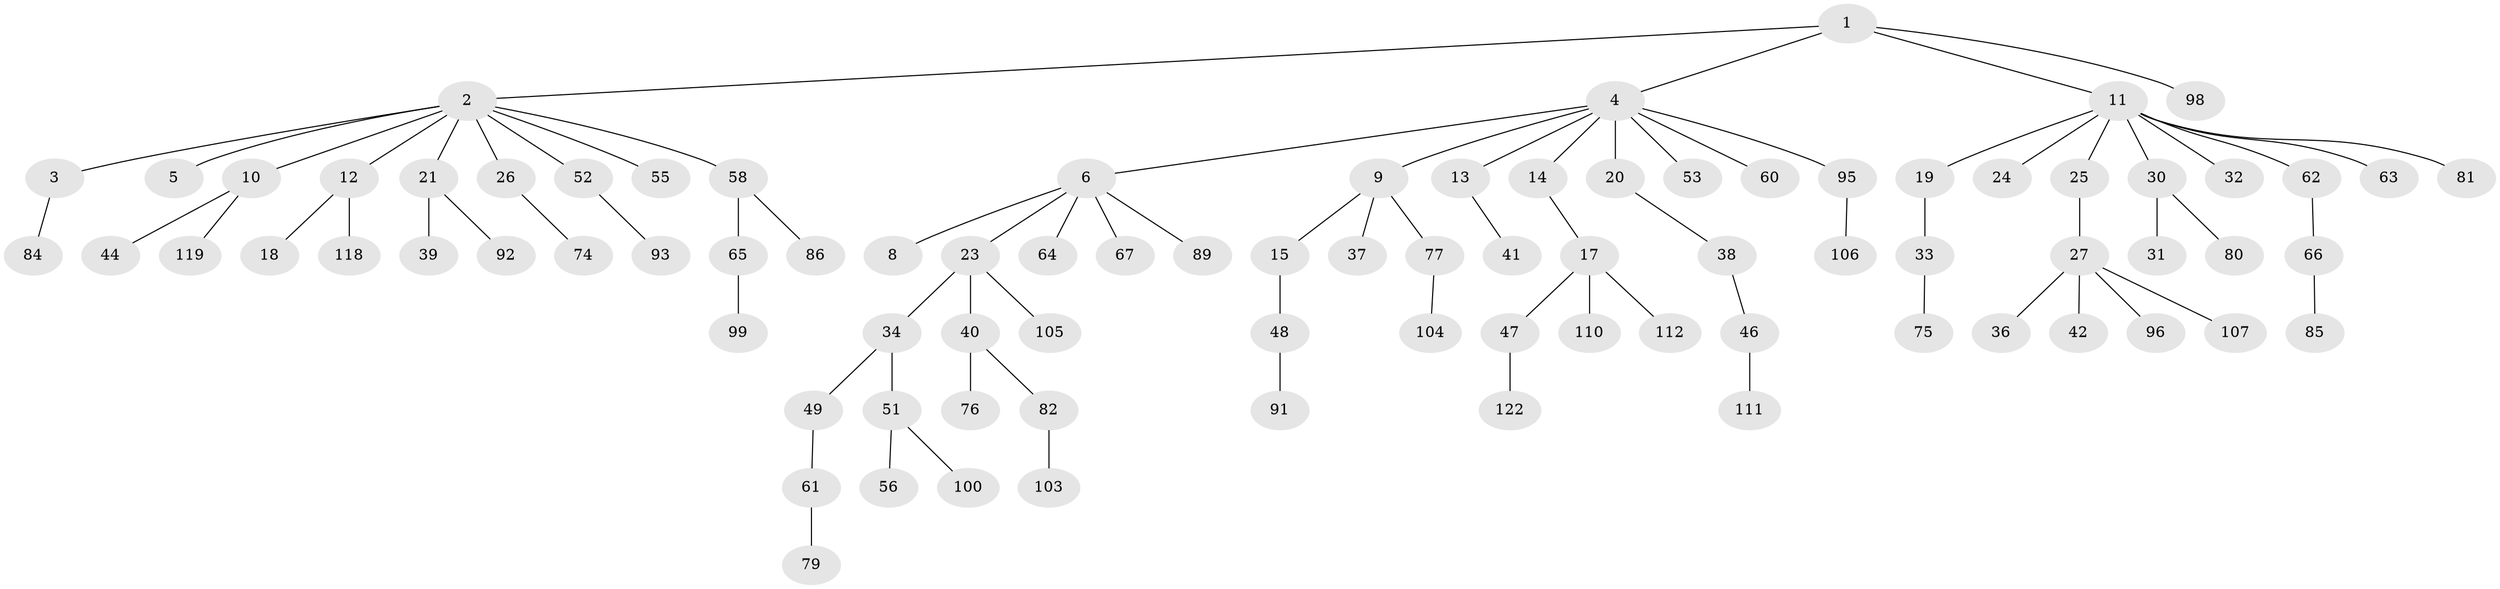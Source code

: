 // Generated by graph-tools (version 1.1) at 2025/52/02/27/25 19:52:13]
// undirected, 86 vertices, 85 edges
graph export_dot {
graph [start="1"]
  node [color=gray90,style=filled];
  1 [super="+59"];
  2 [super="+7"];
  3;
  4 [super="+29"];
  5 [super="+57"];
  6 [super="+120"];
  8;
  9 [super="+45"];
  10 [super="+35"];
  11 [super="+16"];
  12;
  13;
  14 [super="+116"];
  15 [super="+114"];
  17 [super="+43"];
  18 [super="+90"];
  19;
  20 [super="+101"];
  21 [super="+22"];
  23;
  24;
  25 [super="+70"];
  26;
  27 [super="+28"];
  30 [super="+78"];
  31;
  32 [super="+113"];
  33 [super="+88"];
  34 [super="+71"];
  36 [super="+50"];
  37;
  38 [super="+123"];
  39 [super="+73"];
  40 [super="+68"];
  41;
  42;
  44;
  46 [super="+72"];
  47;
  48;
  49;
  51 [super="+102"];
  52 [super="+54"];
  53;
  55 [super="+94"];
  56 [super="+83"];
  58;
  60 [super="+117"];
  61 [super="+69"];
  62;
  63;
  64;
  65 [super="+121"];
  66 [super="+97"];
  67;
  74;
  75;
  76;
  77;
  79;
  80 [super="+87"];
  81;
  82;
  84;
  85 [super="+108"];
  86;
  89;
  91;
  92;
  93 [super="+109"];
  95 [super="+115"];
  96;
  98;
  99;
  100;
  103;
  104;
  105;
  106;
  107;
  110;
  111;
  112;
  118;
  119;
  122;
  1 -- 2;
  1 -- 4;
  1 -- 11;
  1 -- 98;
  2 -- 3;
  2 -- 5;
  2 -- 10;
  2 -- 12;
  2 -- 21;
  2 -- 52;
  2 -- 58;
  2 -- 55;
  2 -- 26;
  3 -- 84;
  4 -- 6;
  4 -- 9;
  4 -- 13;
  4 -- 14;
  4 -- 20;
  4 -- 53;
  4 -- 95;
  4 -- 60;
  6 -- 8;
  6 -- 23;
  6 -- 64;
  6 -- 67;
  6 -- 89;
  9 -- 15;
  9 -- 37;
  9 -- 77;
  10 -- 44;
  10 -- 119;
  11 -- 19;
  11 -- 24;
  11 -- 25;
  11 -- 32;
  11 -- 81;
  11 -- 62;
  11 -- 30;
  11 -- 63;
  12 -- 18;
  12 -- 118;
  13 -- 41;
  14 -- 17;
  15 -- 48;
  17 -- 112;
  17 -- 110;
  17 -- 47;
  19 -- 33;
  20 -- 38;
  21 -- 92;
  21 -- 39;
  23 -- 34;
  23 -- 40;
  23 -- 105;
  25 -- 27;
  26 -- 74;
  27 -- 36;
  27 -- 96;
  27 -- 107;
  27 -- 42;
  30 -- 31;
  30 -- 80;
  33 -- 75;
  34 -- 49;
  34 -- 51;
  38 -- 46;
  40 -- 82;
  40 -- 76;
  46 -- 111;
  47 -- 122;
  48 -- 91;
  49 -- 61;
  51 -- 56;
  51 -- 100;
  52 -- 93;
  58 -- 65;
  58 -- 86;
  61 -- 79;
  62 -- 66;
  65 -- 99;
  66 -- 85;
  77 -- 104;
  82 -- 103;
  95 -- 106;
}
